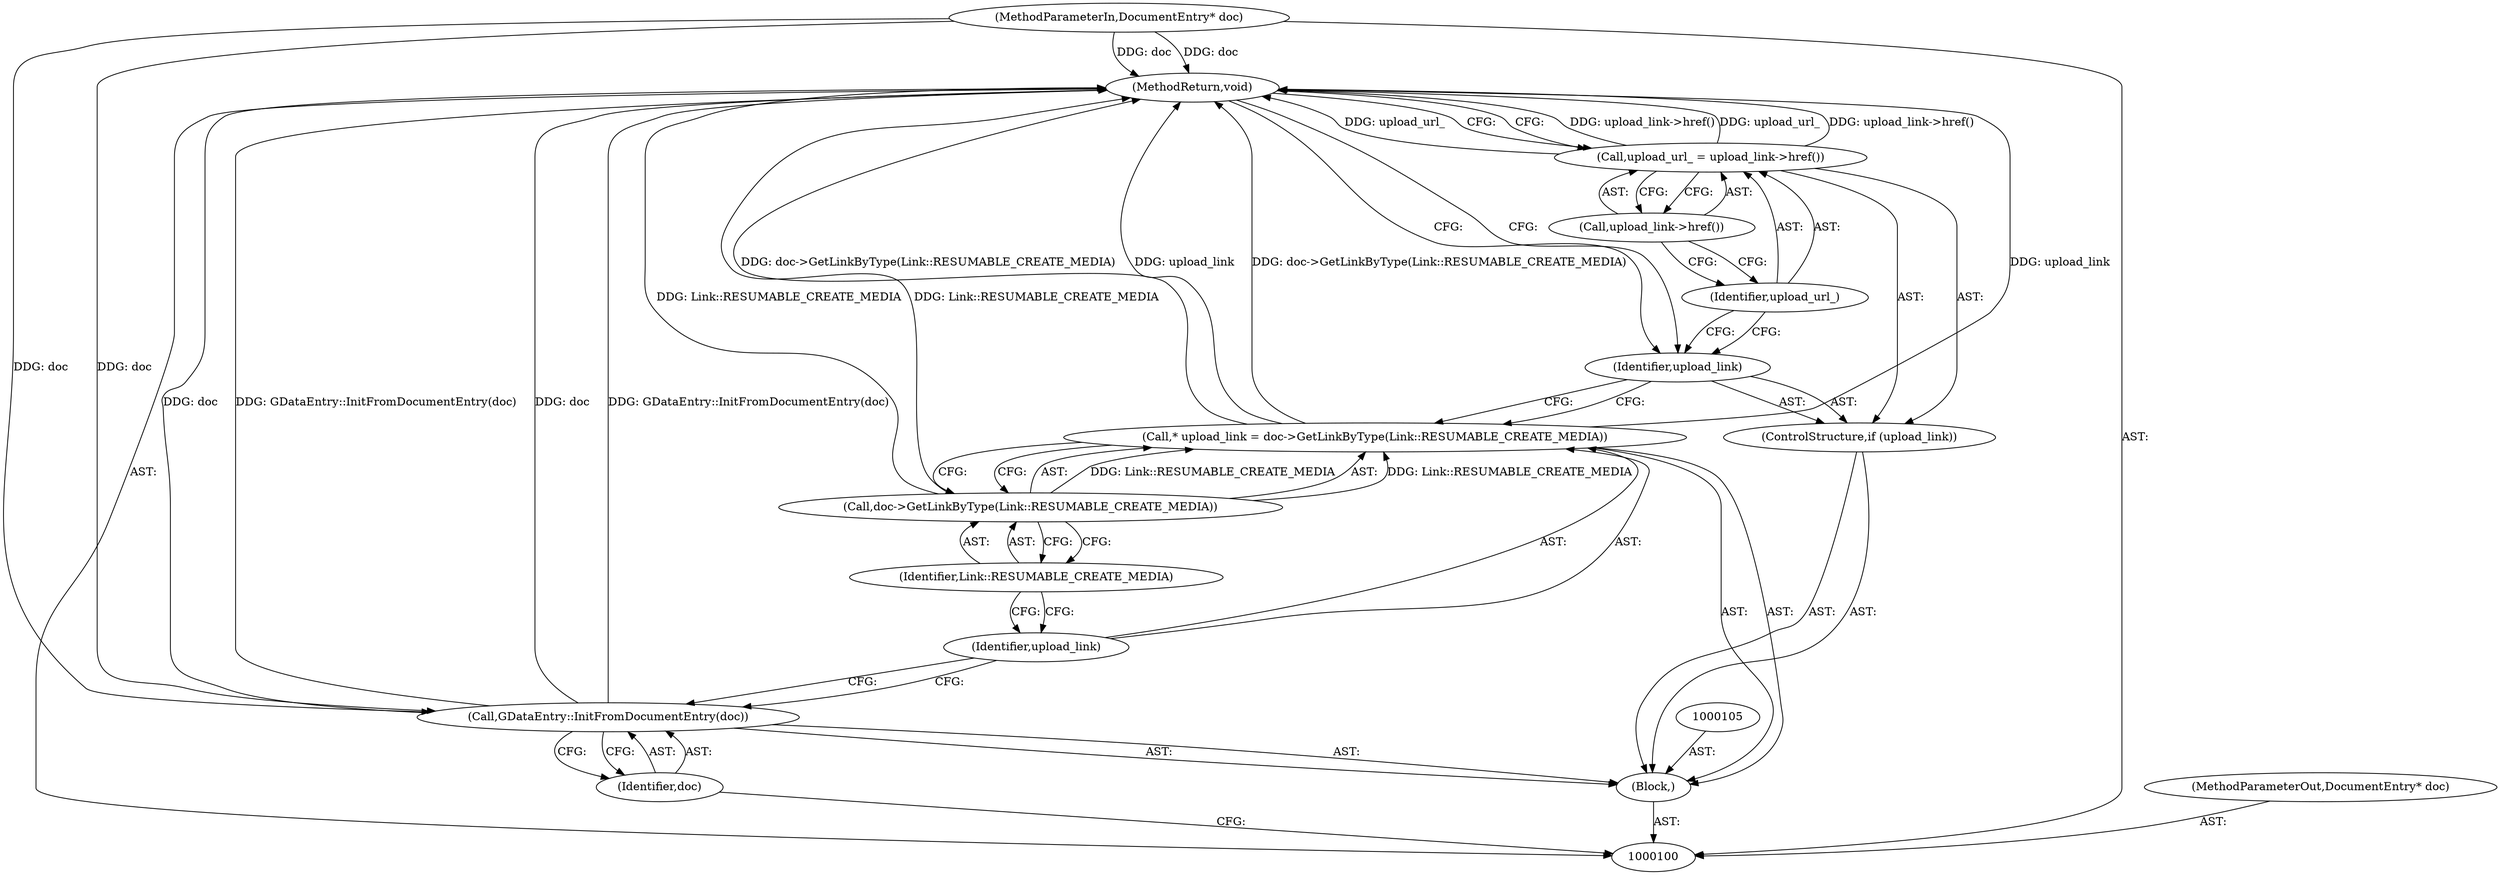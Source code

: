 digraph "0_Chrome_dd3b6fe574edad231c01c78e4647a74c38dc4178_6" {
"1000115" [label="(MethodReturn,void)"];
"1000101" [label="(MethodParameterIn,DocumentEntry* doc)"];
"1000137" [label="(MethodParameterOut,DocumentEntry* doc)"];
"1000102" [label="(Block,)"];
"1000103" [label="(Call,GDataEntry::InitFromDocumentEntry(doc))"];
"1000104" [label="(Identifier,doc)"];
"1000106" [label="(Call,* upload_link = doc->GetLinkByType(Link::RESUMABLE_CREATE_MEDIA))"];
"1000107" [label="(Identifier,upload_link)"];
"1000108" [label="(Call,doc->GetLinkByType(Link::RESUMABLE_CREATE_MEDIA))"];
"1000109" [label="(Identifier,Link::RESUMABLE_CREATE_MEDIA)"];
"1000110" [label="(ControlStructure,if (upload_link))"];
"1000111" [label="(Identifier,upload_link)"];
"1000114" [label="(Call,upload_link->href())"];
"1000112" [label="(Call,upload_url_ = upload_link->href())"];
"1000113" [label="(Identifier,upload_url_)"];
"1000115" -> "1000100"  [label="AST: "];
"1000115" -> "1000112"  [label="CFG: "];
"1000115" -> "1000111"  [label="CFG: "];
"1000106" -> "1000115"  [label="DDG: doc->GetLinkByType(Link::RESUMABLE_CREATE_MEDIA)"];
"1000106" -> "1000115"  [label="DDG: upload_link"];
"1000103" -> "1000115"  [label="DDG: doc"];
"1000103" -> "1000115"  [label="DDG: GDataEntry::InitFromDocumentEntry(doc)"];
"1000112" -> "1000115"  [label="DDG: upload_link->href()"];
"1000112" -> "1000115"  [label="DDG: upload_url_"];
"1000101" -> "1000115"  [label="DDG: doc"];
"1000108" -> "1000115"  [label="DDG: Link::RESUMABLE_CREATE_MEDIA"];
"1000101" -> "1000100"  [label="AST: "];
"1000101" -> "1000115"  [label="DDG: doc"];
"1000101" -> "1000103"  [label="DDG: doc"];
"1000137" -> "1000100"  [label="AST: "];
"1000102" -> "1000100"  [label="AST: "];
"1000103" -> "1000102"  [label="AST: "];
"1000105" -> "1000102"  [label="AST: "];
"1000106" -> "1000102"  [label="AST: "];
"1000110" -> "1000102"  [label="AST: "];
"1000103" -> "1000102"  [label="AST: "];
"1000103" -> "1000104"  [label="CFG: "];
"1000104" -> "1000103"  [label="AST: "];
"1000107" -> "1000103"  [label="CFG: "];
"1000103" -> "1000115"  [label="DDG: doc"];
"1000103" -> "1000115"  [label="DDG: GDataEntry::InitFromDocumentEntry(doc)"];
"1000101" -> "1000103"  [label="DDG: doc"];
"1000104" -> "1000103"  [label="AST: "];
"1000104" -> "1000100"  [label="CFG: "];
"1000103" -> "1000104"  [label="CFG: "];
"1000106" -> "1000102"  [label="AST: "];
"1000106" -> "1000108"  [label="CFG: "];
"1000107" -> "1000106"  [label="AST: "];
"1000108" -> "1000106"  [label="AST: "];
"1000111" -> "1000106"  [label="CFG: "];
"1000106" -> "1000115"  [label="DDG: doc->GetLinkByType(Link::RESUMABLE_CREATE_MEDIA)"];
"1000106" -> "1000115"  [label="DDG: upload_link"];
"1000108" -> "1000106"  [label="DDG: Link::RESUMABLE_CREATE_MEDIA"];
"1000107" -> "1000106"  [label="AST: "];
"1000107" -> "1000103"  [label="CFG: "];
"1000109" -> "1000107"  [label="CFG: "];
"1000108" -> "1000106"  [label="AST: "];
"1000108" -> "1000109"  [label="CFG: "];
"1000109" -> "1000108"  [label="AST: "];
"1000106" -> "1000108"  [label="CFG: "];
"1000108" -> "1000115"  [label="DDG: Link::RESUMABLE_CREATE_MEDIA"];
"1000108" -> "1000106"  [label="DDG: Link::RESUMABLE_CREATE_MEDIA"];
"1000109" -> "1000108"  [label="AST: "];
"1000109" -> "1000107"  [label="CFG: "];
"1000108" -> "1000109"  [label="CFG: "];
"1000110" -> "1000102"  [label="AST: "];
"1000111" -> "1000110"  [label="AST: "];
"1000112" -> "1000110"  [label="AST: "];
"1000111" -> "1000110"  [label="AST: "];
"1000111" -> "1000106"  [label="CFG: "];
"1000113" -> "1000111"  [label="CFG: "];
"1000115" -> "1000111"  [label="CFG: "];
"1000114" -> "1000112"  [label="AST: "];
"1000114" -> "1000113"  [label="CFG: "];
"1000112" -> "1000114"  [label="CFG: "];
"1000112" -> "1000110"  [label="AST: "];
"1000112" -> "1000114"  [label="CFG: "];
"1000113" -> "1000112"  [label="AST: "];
"1000114" -> "1000112"  [label="AST: "];
"1000115" -> "1000112"  [label="CFG: "];
"1000112" -> "1000115"  [label="DDG: upload_link->href()"];
"1000112" -> "1000115"  [label="DDG: upload_url_"];
"1000113" -> "1000112"  [label="AST: "];
"1000113" -> "1000111"  [label="CFG: "];
"1000114" -> "1000113"  [label="CFG: "];
}
